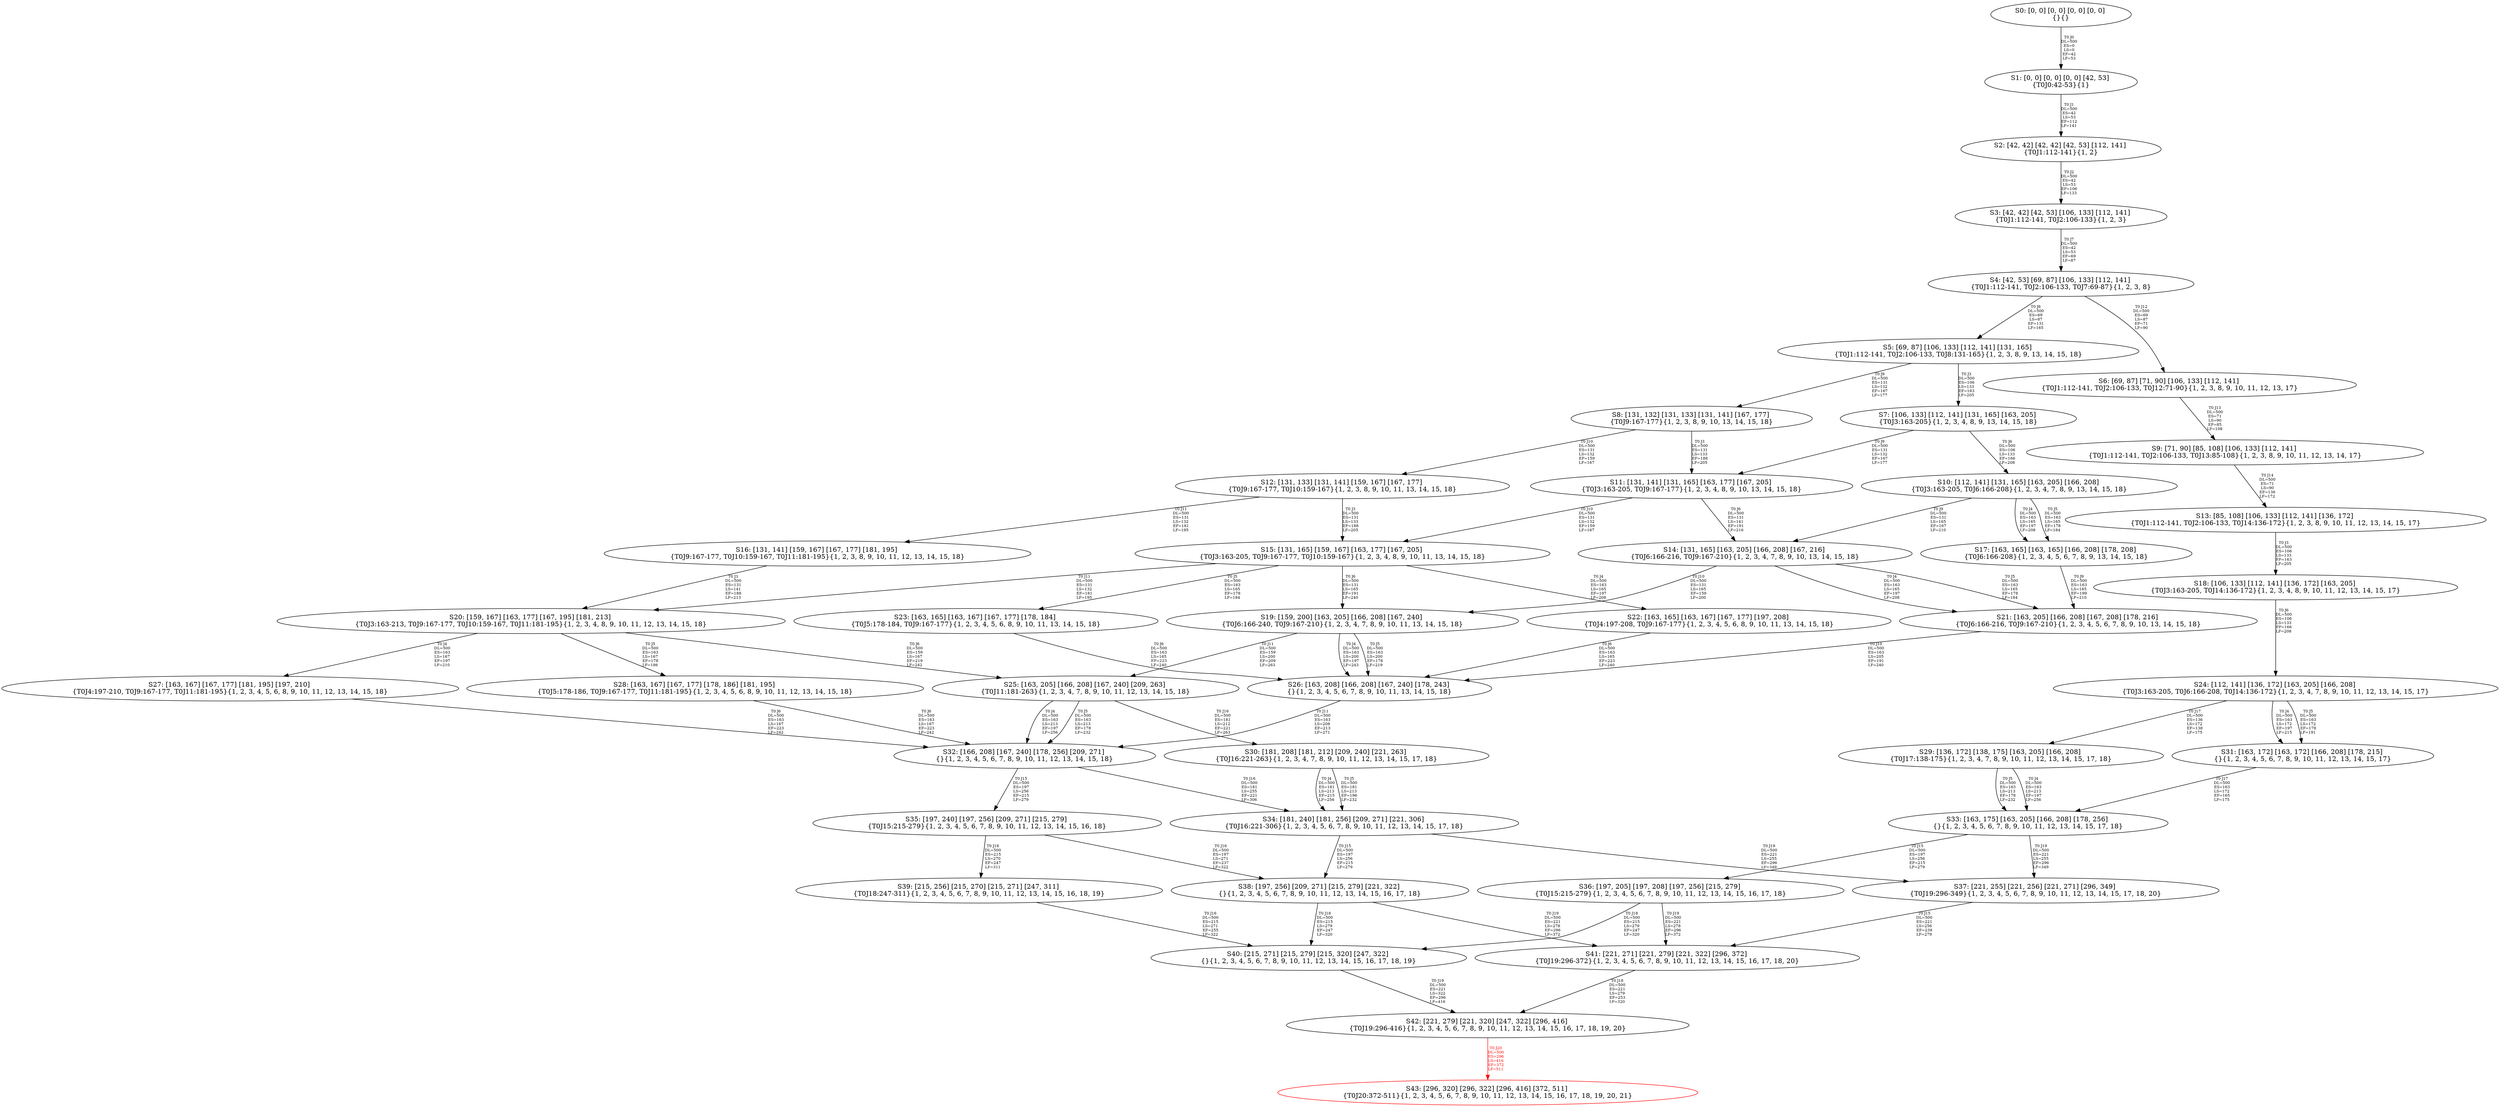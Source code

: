 digraph {
	S0[label="S0: [0, 0] [0, 0] [0, 0] [0, 0] \n{}{}"];
	S1[label="S1: [0, 0] [0, 0] [0, 0] [42, 53] \n{T0J0:42-53}{1}"];
	S2[label="S2: [42, 42] [42, 42] [42, 53] [112, 141] \n{T0J1:112-141}{1, 2}"];
	S3[label="S3: [42, 42] [42, 53] [106, 133] [112, 141] \n{T0J1:112-141, T0J2:106-133}{1, 2, 3}"];
	S4[label="S4: [42, 53] [69, 87] [106, 133] [112, 141] \n{T0J1:112-141, T0J2:106-133, T0J7:69-87}{1, 2, 3, 8}"];
	S5[label="S5: [69, 87] [106, 133] [112, 141] [131, 165] \n{T0J1:112-141, T0J2:106-133, T0J8:131-165}{1, 2, 3, 8, 9, 13, 14, 15, 18}"];
	S6[label="S6: [69, 87] [71, 90] [106, 133] [112, 141] \n{T0J1:112-141, T0J2:106-133, T0J12:71-90}{1, 2, 3, 8, 9, 10, 11, 12, 13, 17}"];
	S7[label="S7: [106, 133] [112, 141] [131, 165] [163, 205] \n{T0J3:163-205}{1, 2, 3, 4, 8, 9, 13, 14, 15, 18}"];
	S8[label="S8: [131, 132] [131, 133] [131, 141] [167, 177] \n{T0J9:167-177}{1, 2, 3, 8, 9, 10, 13, 14, 15, 18}"];
	S9[label="S9: [71, 90] [85, 108] [106, 133] [112, 141] \n{T0J1:112-141, T0J2:106-133, T0J13:85-108}{1, 2, 3, 8, 9, 10, 11, 12, 13, 14, 17}"];
	S10[label="S10: [112, 141] [131, 165] [163, 205] [166, 208] \n{T0J3:163-205, T0J6:166-208}{1, 2, 3, 4, 7, 8, 9, 13, 14, 15, 18}"];
	S11[label="S11: [131, 141] [131, 165] [163, 177] [167, 205] \n{T0J3:163-205, T0J9:167-177}{1, 2, 3, 4, 8, 9, 10, 13, 14, 15, 18}"];
	S12[label="S12: [131, 133] [131, 141] [159, 167] [167, 177] \n{T0J9:167-177, T0J10:159-167}{1, 2, 3, 8, 9, 10, 11, 13, 14, 15, 18}"];
	S13[label="S13: [85, 108] [106, 133] [112, 141] [136, 172] \n{T0J1:112-141, T0J2:106-133, T0J14:136-172}{1, 2, 3, 8, 9, 10, 11, 12, 13, 14, 15, 17}"];
	S14[label="S14: [131, 165] [163, 205] [166, 208] [167, 216] \n{T0J6:166-216, T0J9:167-210}{1, 2, 3, 4, 7, 8, 9, 10, 13, 14, 15, 18}"];
	S15[label="S15: [131, 165] [159, 167] [163, 177] [167, 205] \n{T0J3:163-205, T0J9:167-177, T0J10:159-167}{1, 2, 3, 4, 8, 9, 10, 11, 13, 14, 15, 18}"];
	S16[label="S16: [131, 141] [159, 167] [167, 177] [181, 195] \n{T0J9:167-177, T0J10:159-167, T0J11:181-195}{1, 2, 3, 8, 9, 10, 11, 12, 13, 14, 15, 18}"];
	S17[label="S17: [163, 165] [163, 165] [166, 208] [178, 208] \n{T0J6:166-208}{1, 2, 3, 4, 5, 6, 7, 8, 9, 13, 14, 15, 18}"];
	S18[label="S18: [106, 133] [112, 141] [136, 172] [163, 205] \n{T0J3:163-205, T0J14:136-172}{1, 2, 3, 4, 8, 9, 10, 11, 12, 13, 14, 15, 17}"];
	S19[label="S19: [159, 200] [163, 205] [166, 208] [167, 240] \n{T0J6:166-240, T0J9:167-210}{1, 2, 3, 4, 7, 8, 9, 10, 11, 13, 14, 15, 18}"];
	S20[label="S20: [159, 167] [163, 177] [167, 195] [181, 213] \n{T0J3:163-213, T0J9:167-177, T0J10:159-167, T0J11:181-195}{1, 2, 3, 4, 8, 9, 10, 11, 12, 13, 14, 15, 18}"];
	S21[label="S21: [163, 205] [166, 208] [167, 208] [178, 216] \n{T0J6:166-216, T0J9:167-210}{1, 2, 3, 4, 5, 6, 7, 8, 9, 10, 13, 14, 15, 18}"];
	S22[label="S22: [163, 165] [163, 167] [167, 177] [197, 208] \n{T0J4:197-208, T0J9:167-177}{1, 2, 3, 4, 5, 6, 8, 9, 10, 11, 13, 14, 15, 18}"];
	S23[label="S23: [163, 165] [163, 167] [167, 177] [178, 184] \n{T0J5:178-184, T0J9:167-177}{1, 2, 3, 4, 5, 6, 8, 9, 10, 11, 13, 14, 15, 18}"];
	S24[label="S24: [112, 141] [136, 172] [163, 205] [166, 208] \n{T0J3:163-205, T0J6:166-208, T0J14:136-172}{1, 2, 3, 4, 7, 8, 9, 10, 11, 12, 13, 14, 15, 17}"];
	S25[label="S25: [163, 205] [166, 208] [167, 240] [209, 263] \n{T0J11:181-263}{1, 2, 3, 4, 7, 8, 9, 10, 11, 12, 13, 14, 15, 18}"];
	S26[label="S26: [163, 208] [166, 208] [167, 240] [178, 243] \n{}{1, 2, 3, 4, 5, 6, 7, 8, 9, 10, 11, 13, 14, 15, 18}"];
	S27[label="S27: [163, 167] [167, 177] [181, 195] [197, 210] \n{T0J4:197-210, T0J9:167-177, T0J11:181-195}{1, 2, 3, 4, 5, 6, 8, 9, 10, 11, 12, 13, 14, 15, 18}"];
	S28[label="S28: [163, 167] [167, 177] [178, 186] [181, 195] \n{T0J5:178-186, T0J9:167-177, T0J11:181-195}{1, 2, 3, 4, 5, 6, 8, 9, 10, 11, 12, 13, 14, 15, 18}"];
	S29[label="S29: [136, 172] [138, 175] [163, 205] [166, 208] \n{T0J17:138-175}{1, 2, 3, 4, 7, 8, 9, 10, 11, 12, 13, 14, 15, 17, 18}"];
	S30[label="S30: [181, 208] [181, 212] [209, 240] [221, 263] \n{T0J16:221-263}{1, 2, 3, 4, 7, 8, 9, 10, 11, 12, 13, 14, 15, 17, 18}"];
	S31[label="S31: [163, 172] [163, 172] [166, 208] [178, 215] \n{}{1, 2, 3, 4, 5, 6, 7, 8, 9, 10, 11, 12, 13, 14, 15, 17}"];
	S32[label="S32: [166, 208] [167, 240] [178, 256] [209, 271] \n{}{1, 2, 3, 4, 5, 6, 7, 8, 9, 10, 11, 12, 13, 14, 15, 18}"];
	S33[label="S33: [163, 175] [163, 205] [166, 208] [178, 256] \n{}{1, 2, 3, 4, 5, 6, 7, 8, 9, 10, 11, 12, 13, 14, 15, 17, 18}"];
	S34[label="S34: [181, 240] [181, 256] [209, 271] [221, 306] \n{T0J16:221-306}{1, 2, 3, 4, 5, 6, 7, 8, 9, 10, 11, 12, 13, 14, 15, 17, 18}"];
	S35[label="S35: [197, 240] [197, 256] [209, 271] [215, 279] \n{T0J15:215-279}{1, 2, 3, 4, 5, 6, 7, 8, 9, 10, 11, 12, 13, 14, 15, 16, 18}"];
	S36[label="S36: [197, 205] [197, 208] [197, 256] [215, 279] \n{T0J15:215-279}{1, 2, 3, 4, 5, 6, 7, 8, 9, 10, 11, 12, 13, 14, 15, 16, 17, 18}"];
	S37[label="S37: [221, 255] [221, 256] [221, 271] [296, 349] \n{T0J19:296-349}{1, 2, 3, 4, 5, 6, 7, 8, 9, 10, 11, 12, 13, 14, 15, 17, 18, 20}"];
	S38[label="S38: [197, 256] [209, 271] [215, 279] [221, 322] \n{}{1, 2, 3, 4, 5, 6, 7, 8, 9, 10, 11, 12, 13, 14, 15, 16, 17, 18}"];
	S39[label="S39: [215, 256] [215, 270] [215, 271] [247, 311] \n{T0J18:247-311}{1, 2, 3, 4, 5, 6, 7, 8, 9, 10, 11, 12, 13, 14, 15, 16, 18, 19}"];
	S40[label="S40: [215, 271] [215, 279] [215, 320] [247, 322] \n{}{1, 2, 3, 4, 5, 6, 7, 8, 9, 10, 11, 12, 13, 14, 15, 16, 17, 18, 19}"];
	S41[label="S41: [221, 271] [221, 279] [221, 322] [296, 372] \n{T0J19:296-372}{1, 2, 3, 4, 5, 6, 7, 8, 9, 10, 11, 12, 13, 14, 15, 16, 17, 18, 20}"];
	S42[label="S42: [221, 279] [221, 320] [247, 322] [296, 416] \n{T0J19:296-416}{1, 2, 3, 4, 5, 6, 7, 8, 9, 10, 11, 12, 13, 14, 15, 16, 17, 18, 19, 20}"];
	S43[label="S43: [296, 320] [296, 322] [296, 416] [372, 511] \n{T0J20:372-511}{1, 2, 3, 4, 5, 6, 7, 8, 9, 10, 11, 12, 13, 14, 15, 16, 17, 18, 19, 20, 21}"];
	S0 -> S1[label="T0 J0\nDL=500\nES=0\nLS=0\nEF=42\nLF=53",fontsize=8];
	S1 -> S2[label="T0 J1\nDL=500\nES=42\nLS=53\nEF=112\nLF=141",fontsize=8];
	S2 -> S3[label="T0 J2\nDL=500\nES=42\nLS=53\nEF=106\nLF=133",fontsize=8];
	S3 -> S4[label="T0 J7\nDL=500\nES=42\nLS=53\nEF=69\nLF=87",fontsize=8];
	S4 -> S5[label="T0 J8\nDL=500\nES=69\nLS=87\nEF=131\nLF=165",fontsize=8];
	S4 -> S6[label="T0 J12\nDL=500\nES=69\nLS=87\nEF=71\nLF=90",fontsize=8];
	S5 -> S7[label="T0 J3\nDL=500\nES=106\nLS=133\nEF=163\nLF=205",fontsize=8];
	S5 -> S8[label="T0 J9\nDL=500\nES=131\nLS=132\nEF=167\nLF=177",fontsize=8];
	S6 -> S9[label="T0 J13\nDL=500\nES=71\nLS=90\nEF=85\nLF=108",fontsize=8];
	S7 -> S10[label="T0 J6\nDL=500\nES=106\nLS=133\nEF=166\nLF=208",fontsize=8];
	S7 -> S11[label="T0 J9\nDL=500\nES=131\nLS=132\nEF=167\nLF=177",fontsize=8];
	S8 -> S11[label="T0 J3\nDL=500\nES=131\nLS=133\nEF=188\nLF=205",fontsize=8];
	S8 -> S12[label="T0 J10\nDL=500\nES=131\nLS=132\nEF=159\nLF=167",fontsize=8];
	S9 -> S13[label="T0 J14\nDL=500\nES=71\nLS=90\nEF=136\nLF=172",fontsize=8];
	S10 -> S17[label="T0 J4\nDL=500\nES=163\nLS=165\nEF=197\nLF=208",fontsize=8];
	S10 -> S17[label="T0 J5\nDL=500\nES=163\nLS=165\nEF=178\nLF=184",fontsize=8];
	S10 -> S14[label="T0 J9\nDL=500\nES=131\nLS=165\nEF=167\nLF=210",fontsize=8];
	S11 -> S14[label="T0 J6\nDL=500\nES=131\nLS=141\nEF=191\nLF=216",fontsize=8];
	S11 -> S15[label="T0 J10\nDL=500\nES=131\nLS=132\nEF=159\nLF=167",fontsize=8];
	S12 -> S15[label="T0 J3\nDL=500\nES=131\nLS=133\nEF=188\nLF=205",fontsize=8];
	S12 -> S16[label="T0 J11\nDL=500\nES=131\nLS=132\nEF=181\nLF=195",fontsize=8];
	S13 -> S18[label="T0 J3\nDL=500\nES=106\nLS=133\nEF=163\nLF=205",fontsize=8];
	S14 -> S21[label="T0 J4\nDL=500\nES=163\nLS=165\nEF=197\nLF=208",fontsize=8];
	S14 -> S21[label="T0 J5\nDL=500\nES=163\nLS=165\nEF=178\nLF=184",fontsize=8];
	S14 -> S19[label="T0 J10\nDL=500\nES=131\nLS=165\nEF=159\nLF=200",fontsize=8];
	S15 -> S22[label="T0 J4\nDL=500\nES=163\nLS=165\nEF=197\nLF=208",fontsize=8];
	S15 -> S23[label="T0 J5\nDL=500\nES=163\nLS=165\nEF=178\nLF=184",fontsize=8];
	S15 -> S19[label="T0 J6\nDL=500\nES=131\nLS=165\nEF=191\nLF=240",fontsize=8];
	S15 -> S20[label="T0 J11\nDL=500\nES=131\nLS=132\nEF=181\nLF=195",fontsize=8];
	S16 -> S20[label="T0 J3\nDL=500\nES=131\nLS=141\nEF=188\nLF=213",fontsize=8];
	S17 -> S21[label="T0 J9\nDL=500\nES=163\nLS=165\nEF=199\nLF=210",fontsize=8];
	S18 -> S24[label="T0 J6\nDL=500\nES=106\nLS=133\nEF=166\nLF=208",fontsize=8];
	S19 -> S26[label="T0 J4\nDL=500\nES=163\nLS=200\nEF=197\nLF=243",fontsize=8];
	S19 -> S26[label="T0 J5\nDL=500\nES=163\nLS=200\nEF=178\nLF=219",fontsize=8];
	S19 -> S25[label="T0 J11\nDL=500\nES=159\nLS=200\nEF=209\nLF=263",fontsize=8];
	S20 -> S27[label="T0 J4\nDL=500\nES=163\nLS=167\nEF=197\nLF=210",fontsize=8];
	S20 -> S28[label="T0 J5\nDL=500\nES=163\nLS=167\nEF=178\nLF=186",fontsize=8];
	S20 -> S25[label="T0 J6\nDL=500\nES=159\nLS=167\nEF=219\nLF=242",fontsize=8];
	S21 -> S26[label="T0 J10\nDL=500\nES=163\nLS=205\nEF=191\nLF=240",fontsize=8];
	S22 -> S26[label="T0 J6\nDL=500\nES=163\nLS=165\nEF=223\nLF=240",fontsize=8];
	S23 -> S26[label="T0 J6\nDL=500\nES=163\nLS=165\nEF=223\nLF=240",fontsize=8];
	S24 -> S31[label="T0 J4\nDL=500\nES=163\nLS=172\nEF=197\nLF=215",fontsize=8];
	S24 -> S31[label="T0 J5\nDL=500\nES=163\nLS=172\nEF=178\nLF=191",fontsize=8];
	S24 -> S29[label="T0 J17\nDL=500\nES=136\nLS=172\nEF=138\nLF=175",fontsize=8];
	S25 -> S32[label="T0 J4\nDL=500\nES=163\nLS=213\nEF=197\nLF=256",fontsize=8];
	S25 -> S32[label="T0 J5\nDL=500\nES=163\nLS=213\nEF=178\nLF=232",fontsize=8];
	S25 -> S30[label="T0 J16\nDL=500\nES=181\nLS=212\nEF=221\nLF=263",fontsize=8];
	S26 -> S32[label="T0 J11\nDL=500\nES=163\nLS=208\nEF=213\nLF=271",fontsize=8];
	S27 -> S32[label="T0 J6\nDL=500\nES=163\nLS=167\nEF=223\nLF=242",fontsize=8];
	S28 -> S32[label="T0 J6\nDL=500\nES=163\nLS=167\nEF=223\nLF=242",fontsize=8];
	S29 -> S33[label="T0 J4\nDL=500\nES=163\nLS=213\nEF=197\nLF=256",fontsize=8];
	S29 -> S33[label="T0 J5\nDL=500\nES=163\nLS=213\nEF=178\nLF=232",fontsize=8];
	S30 -> S34[label="T0 J4\nDL=500\nES=181\nLS=213\nEF=215\nLF=256",fontsize=8];
	S30 -> S34[label="T0 J5\nDL=500\nES=181\nLS=213\nEF=196\nLF=232",fontsize=8];
	S31 -> S33[label="T0 J17\nDL=500\nES=163\nLS=172\nEF=165\nLF=175",fontsize=8];
	S32 -> S35[label="T0 J15\nDL=500\nES=197\nLS=256\nEF=215\nLF=279",fontsize=8];
	S32 -> S34[label="T0 J16\nDL=500\nES=181\nLS=255\nEF=221\nLF=306",fontsize=8];
	S33 -> S36[label="T0 J15\nDL=500\nES=197\nLS=256\nEF=215\nLF=279",fontsize=8];
	S33 -> S37[label="T0 J19\nDL=500\nES=221\nLS=255\nEF=296\nLF=349",fontsize=8];
	S34 -> S38[label="T0 J15\nDL=500\nES=197\nLS=256\nEF=215\nLF=279",fontsize=8];
	S34 -> S37[label="T0 J19\nDL=500\nES=221\nLS=255\nEF=296\nLF=349",fontsize=8];
	S35 -> S38[label="T0 J16\nDL=500\nES=197\nLS=271\nEF=237\nLF=322",fontsize=8];
	S35 -> S39[label="T0 J18\nDL=500\nES=215\nLS=270\nEF=247\nLF=311",fontsize=8];
	S36 -> S40[label="T0 J18\nDL=500\nES=215\nLS=279\nEF=247\nLF=320",fontsize=8];
	S36 -> S41[label="T0 J19\nDL=500\nES=221\nLS=278\nEF=296\nLF=372",fontsize=8];
	S37 -> S41[label="T0 J15\nDL=500\nES=221\nLS=256\nEF=239\nLF=279",fontsize=8];
	S38 -> S40[label="T0 J18\nDL=500\nES=215\nLS=279\nEF=247\nLF=320",fontsize=8];
	S38 -> S41[label="T0 J19\nDL=500\nES=221\nLS=278\nEF=296\nLF=372",fontsize=8];
	S39 -> S40[label="T0 J16\nDL=500\nES=215\nLS=271\nEF=255\nLF=322",fontsize=8];
	S40 -> S42[label="T0 J19\nDL=500\nES=221\nLS=322\nEF=296\nLF=416",fontsize=8];
	S41 -> S42[label="T0 J18\nDL=500\nES=221\nLS=279\nEF=253\nLF=320",fontsize=8];
	S42 -> S43[label="T0 J20\nDL=500\nES=296\nLS=416\nEF=372\nLF=511",color=Red,fontcolor=Red,fontsize=8];
S43[color=Red];
}
